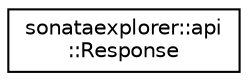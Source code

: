 digraph "Graphical Class Hierarchy"
{
 // LATEX_PDF_SIZE
  edge [fontname="Helvetica",fontsize="10",labelfontname="Helvetica",labelfontsize="10"];
  node [fontname="Helvetica",fontsize="10",shape=record];
  rankdir="LR";
  Node0 [label="sonataexplorer::api\l::Response",height=0.2,width=0.4,color="black", fillcolor="white", style="filled",URL="$d5/d25/structsonataexplorer_1_1api_1_1Response.html",tooltip=" "];
}

